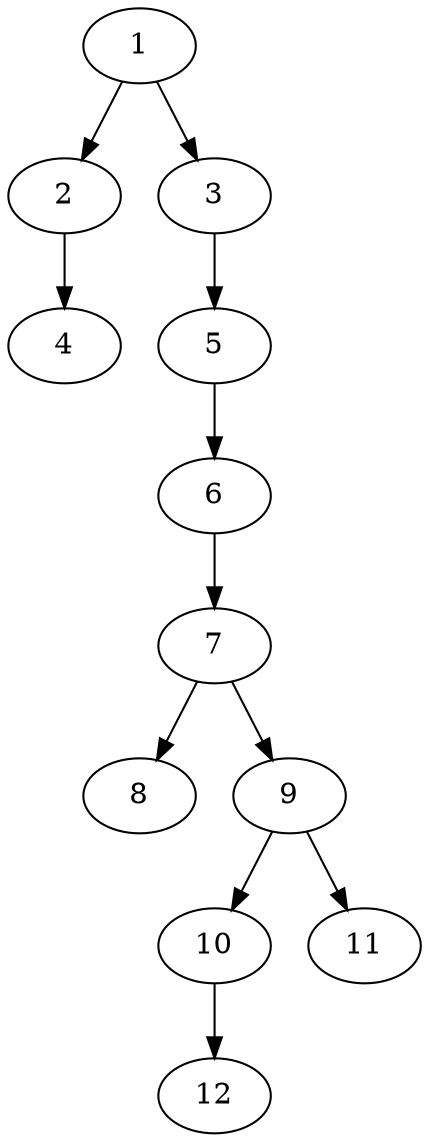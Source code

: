 // DAG (tier=1-easy, mode=data, n=12, ccr=0.307, fat=0.425, density=0.361, regular=0.791, jump=0.069, mindata=1048576, maxdata=8388608)
// DAG automatically generated by daggen at Sun Aug 24 16:33:33 2025
// /home/ermia/Project/Environments/daggen/bin/daggen --dot --ccr 0.307 --fat 0.425 --regular 0.791 --density 0.361 --jump 0.069 --mindata 1048576 --maxdata 8388608 -n 12 
digraph G {
  1 [size="1859833388058156", alpha="0.01", expect_size="929916694029078"]
  1 -> 2 [size ="79216385196032"]
  1 -> 3 [size ="79216385196032"]
  2 [size="46751025028958888", alpha="0.14", expect_size="23375512514479444"]
  2 -> 4 [size ="48721874124800"]
  3 [size="3913718936427656", alpha="0.05", expect_size="1956859468213828"]
  3 -> 5 [size ="116147332579328"]
  4 [size="2489373056638372", alpha="0.17", expect_size="1244686528319186"]
  5 [size="1686375631561366", alpha="0.15", expect_size="843187815780683"]
  5 -> 6 [size ="80043434835968"]
  6 [size="135615664904129984", alpha="0.10", expect_size="67807832452064992"]
  6 -> 7 [size ="71720719351808"]
  7 [size="272774247177725312", alpha="0.15", expect_size="136387123588862656"]
  7 -> 8 [size ="132078834286592"]
  7 -> 9 [size ="132078834286592"]
  8 [size="147308230153246048", alpha="0.19", expect_size="73654115076623024"]
  9 [size="1812017206508459", alpha="0.11", expect_size="906008603254229"]
  9 -> 10 [size ="98059144921088"]
  9 -> 11 [size ="98059144921088"]
  10 [size="176608024921087008", alpha="0.16", expect_size="88304012460543504"]
  10 -> 12 [size ="150309502451712"]
  11 [size="714811055740345728", alpha="0.01", expect_size="357405527870172864"]
  12 [size="77453663052301072", alpha="0.08", expect_size="38726831526150536"]
}
